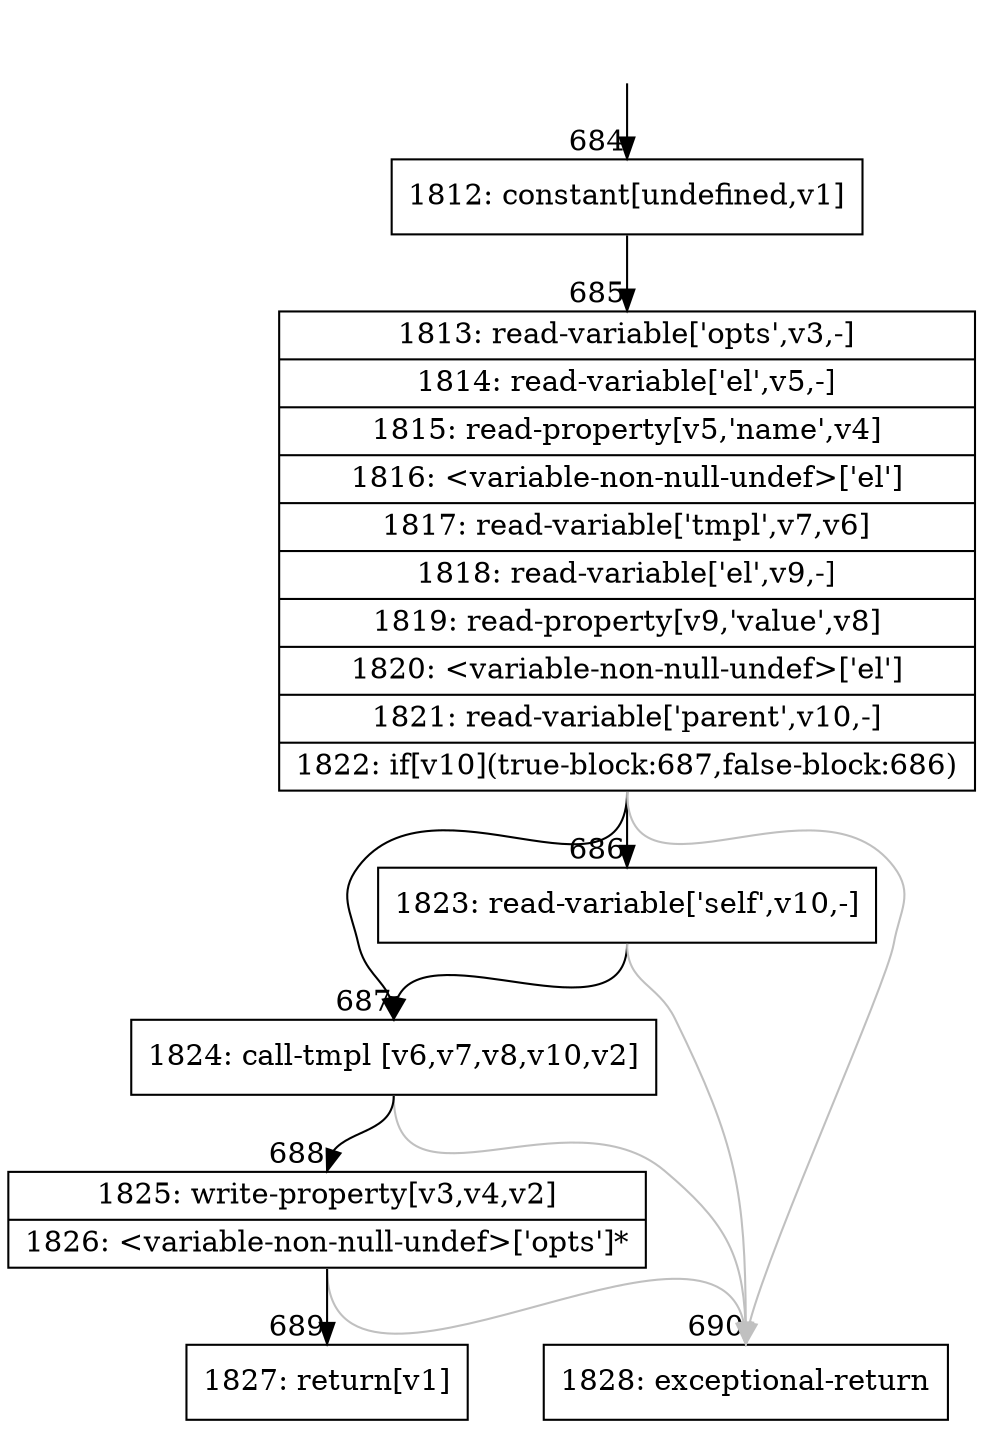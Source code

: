 digraph {
rankdir="TD"
BB_entry59[shape=none,label=""];
BB_entry59 -> BB684 [tailport=s, headport=n, headlabel="    684"]
BB684 [shape=record label="{1812: constant[undefined,v1]}" ] 
BB684 -> BB685 [tailport=s, headport=n, headlabel="      685"]
BB685 [shape=record label="{1813: read-variable['opts',v3,-]|1814: read-variable['el',v5,-]|1815: read-property[v5,'name',v4]|1816: \<variable-non-null-undef\>['el']|1817: read-variable['tmpl',v7,v6]|1818: read-variable['el',v9,-]|1819: read-property[v9,'value',v8]|1820: \<variable-non-null-undef\>['el']|1821: read-variable['parent',v10,-]|1822: if[v10](true-block:687,false-block:686)}" ] 
BB685 -> BB687 [tailport=s, headport=n, headlabel="      687"]
BB685 -> BB686 [tailport=s, headport=n, headlabel="      686"]
BB685 -> BB690 [tailport=s, headport=n, color=gray, headlabel="      690"]
BB686 [shape=record label="{1823: read-variable['self',v10,-]}" ] 
BB686 -> BB687 [tailport=s, headport=n]
BB686 -> BB690 [tailport=s, headport=n, color=gray]
BB687 [shape=record label="{1824: call-tmpl [v6,v7,v8,v10,v2]}" ] 
BB687 -> BB688 [tailport=s, headport=n, headlabel="      688"]
BB687 -> BB690 [tailport=s, headport=n, color=gray]
BB688 [shape=record label="{1825: write-property[v3,v4,v2]|1826: \<variable-non-null-undef\>['opts']*}" ] 
BB688 -> BB689 [tailport=s, headport=n, headlabel="      689"]
BB688 -> BB690 [tailport=s, headport=n, color=gray]
BB689 [shape=record label="{1827: return[v1]}" ] 
BB690 [shape=record label="{1828: exceptional-return}" ] 
//#$~ 673
}

